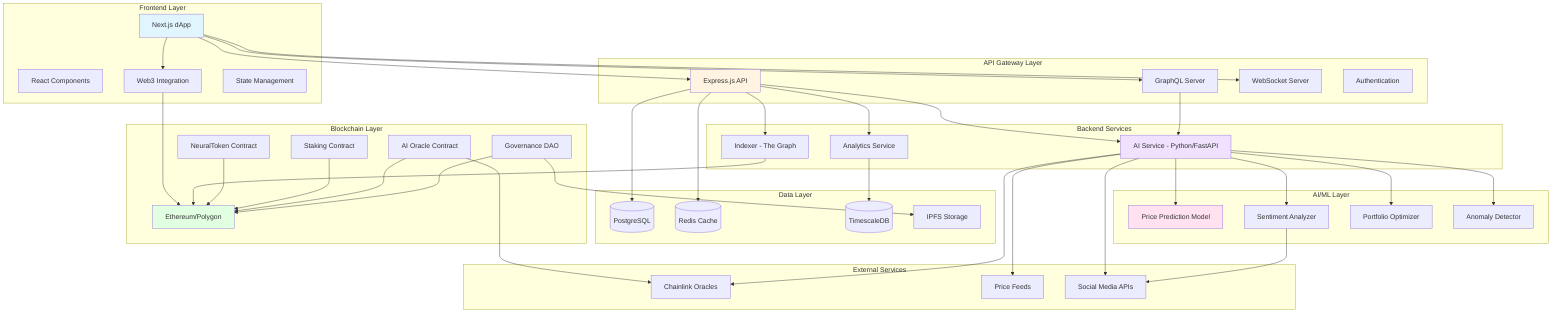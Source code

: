 graph TB
    subgraph "Frontend Layer"
        A[Next.js dApp]
        B[React Components]
        C[Web3 Integration]
        D[State Management]
    end

    subgraph "API Gateway Layer"
        E[Express.js API]
        F[GraphQL Server]
        G[WebSocket Server]
        H[Authentication]
    end

    subgraph "Backend Services"
        I[AI Service - Python/FastAPI]
        J[Indexer - The Graph]
        K[Analytics Service]
    end

    subgraph "Data Layer"
        L[(PostgreSQL)]
        M[(Redis Cache)]
        N[(TimescaleDB)]
        O[IPFS Storage]
    end

    subgraph "Blockchain Layer"
        P[NeuralToken Contract]
        Q[Staking Contract]
        R[AI Oracle Contract]
        S[Governance DAO]
        T[Ethereum/Polygon]
    end

    subgraph "AI/ML Layer"
        U[Price Prediction Model]
        V[Sentiment Analyzer]
        W[Portfolio Optimizer]
        X[Anomaly Detector]
    end

    subgraph "External Services"
        Y[Chainlink Oracles]
        Z[Price Feeds]
        AA[Social Media APIs]
    end

    A --> E
    A --> F
    A --> G
    A --> C
    C --> T

    E --> I
    E --> J
    E --> K
    F --> I

    I --> U
    I --> V
    I --> W
    I --> X

    E --> L
    E --> M
    K --> N
    S --> O

    J --> T
    P --> T
    Q --> T
    R --> T
    S --> T

    R --> Y
    I --> Y
    I --> Z
    I --> AA
    V --> AA

    style A fill:#e1f5ff
    style E fill:#fff4e1
    style I fill:#f0e1ff
    style T fill:#e1ffe1
    style U fill:#ffe1f0